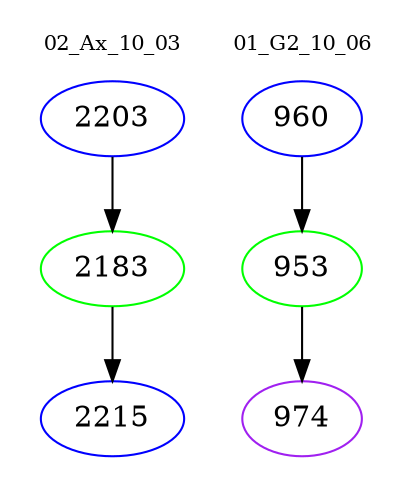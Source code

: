 digraph{
subgraph cluster_0 {
color = white
label = "02_Ax_10_03";
fontsize=10;
T0_2203 [label="2203", color="blue"]
T0_2203 -> T0_2183 [color="black"]
T0_2183 [label="2183", color="green"]
T0_2183 -> T0_2215 [color="black"]
T0_2215 [label="2215", color="blue"]
}
subgraph cluster_1 {
color = white
label = "01_G2_10_06";
fontsize=10;
T1_960 [label="960", color="blue"]
T1_960 -> T1_953 [color="black"]
T1_953 [label="953", color="green"]
T1_953 -> T1_974 [color="black"]
T1_974 [label="974", color="purple"]
}
}
